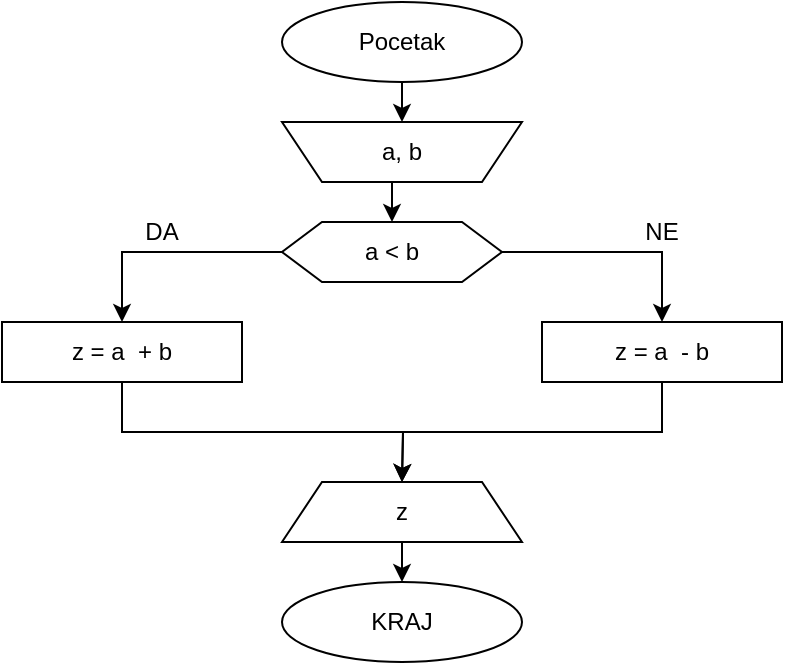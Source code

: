<mxfile version="24.7.17">
  <diagram name="Page-1" id="ClGE427IEQz7QlPPfn7F">
    <mxGraphModel dx="724" dy="477" grid="1" gridSize="10" guides="1" tooltips="1" connect="1" arrows="1" fold="1" page="1" pageScale="1" pageWidth="850" pageHeight="1100" math="0" shadow="0">
      <root>
        <mxCell id="0" />
        <mxCell id="1" parent="0" />
        <mxCell id="ISm1dJCHN2RDm-FYhJmg-4" style="edgeStyle=orthogonalEdgeStyle;rounded=0;orthogonalLoop=1;jettySize=auto;html=1;exitX=0.5;exitY=1;exitDx=0;exitDy=0;entryX=0.5;entryY=0;entryDx=0;entryDy=0;" edge="1" parent="1" source="ISm1dJCHN2RDm-FYhJmg-1" target="ISm1dJCHN2RDm-FYhJmg-3">
          <mxGeometry relative="1" as="geometry" />
        </mxCell>
        <mxCell id="ISm1dJCHN2RDm-FYhJmg-1" value="Pocetak" style="ellipse;whiteSpace=wrap;html=1;" vertex="1" parent="1">
          <mxGeometry x="350" y="120" width="120" height="40" as="geometry" />
        </mxCell>
        <mxCell id="ISm1dJCHN2RDm-FYhJmg-2" value="" style="shape=trapezoid;perimeter=trapezoidPerimeter;whiteSpace=wrap;html=1;fixedSize=1;rotation=-180;" vertex="1" parent="1">
          <mxGeometry x="350" y="180" width="120" height="30" as="geometry" />
        </mxCell>
        <mxCell id="ISm1dJCHN2RDm-FYhJmg-6" style="edgeStyle=orthogonalEdgeStyle;rounded=0;orthogonalLoop=1;jettySize=auto;html=1;exitX=0.5;exitY=1;exitDx=0;exitDy=0;entryX=0.5;entryY=0;entryDx=0;entryDy=0;" edge="1" parent="1" source="ISm1dJCHN2RDm-FYhJmg-3" target="ISm1dJCHN2RDm-FYhJmg-5">
          <mxGeometry relative="1" as="geometry" />
        </mxCell>
        <mxCell id="ISm1dJCHN2RDm-FYhJmg-3" value="a, b" style="text;html=1;align=center;verticalAlign=middle;whiteSpace=wrap;rounded=0;" vertex="1" parent="1">
          <mxGeometry x="380" y="180" width="60" height="30" as="geometry" />
        </mxCell>
        <mxCell id="ISm1dJCHN2RDm-FYhJmg-8" style="edgeStyle=orthogonalEdgeStyle;rounded=0;orthogonalLoop=1;jettySize=auto;html=1;exitX=0;exitY=0.5;exitDx=0;exitDy=0;entryX=0.5;entryY=0;entryDx=0;entryDy=0;" edge="1" parent="1" source="ISm1dJCHN2RDm-FYhJmg-5" target="ISm1dJCHN2RDm-FYhJmg-7">
          <mxGeometry relative="1" as="geometry" />
        </mxCell>
        <mxCell id="ISm1dJCHN2RDm-FYhJmg-5" value="a &amp;lt; b" style="shape=hexagon;perimeter=hexagonPerimeter2;whiteSpace=wrap;html=1;fixedSize=1;" vertex="1" parent="1">
          <mxGeometry x="350" y="230" width="110" height="30" as="geometry" />
        </mxCell>
        <mxCell id="ISm1dJCHN2RDm-FYhJmg-15" style="edgeStyle=orthogonalEdgeStyle;rounded=0;orthogonalLoop=1;jettySize=auto;html=1;exitX=0.5;exitY=1;exitDx=0;exitDy=0;" edge="1" parent="1" source="ISm1dJCHN2RDm-FYhJmg-7">
          <mxGeometry relative="1" as="geometry">
            <mxPoint x="410" y="360.0" as="targetPoint" />
          </mxGeometry>
        </mxCell>
        <mxCell id="ISm1dJCHN2RDm-FYhJmg-7" value="z = a&amp;nbsp; + b" style="rounded=0;whiteSpace=wrap;html=1;" vertex="1" parent="1">
          <mxGeometry x="210" y="280" width="120" height="30" as="geometry" />
        </mxCell>
        <mxCell id="ISm1dJCHN2RDm-FYhJmg-11" style="edgeStyle=orthogonalEdgeStyle;rounded=0;orthogonalLoop=1;jettySize=auto;html=1;exitX=1;exitY=0.5;exitDx=0;exitDy=0;entryX=0.5;entryY=0;entryDx=0;entryDy=0;" edge="1" parent="1" target="ISm1dJCHN2RDm-FYhJmg-12" source="ISm1dJCHN2RDm-FYhJmg-5">
          <mxGeometry relative="1" as="geometry">
            <mxPoint x="620" y="245" as="sourcePoint" />
          </mxGeometry>
        </mxCell>
        <mxCell id="ISm1dJCHN2RDm-FYhJmg-16" style="edgeStyle=orthogonalEdgeStyle;rounded=0;orthogonalLoop=1;jettySize=auto;html=1;exitX=0.5;exitY=1;exitDx=0;exitDy=0;" edge="1" parent="1" source="ISm1dJCHN2RDm-FYhJmg-12">
          <mxGeometry relative="1" as="geometry">
            <mxPoint x="410" y="360.0" as="targetPoint" />
          </mxGeometry>
        </mxCell>
        <mxCell id="ISm1dJCHN2RDm-FYhJmg-12" value="z = a&amp;nbsp; - b" style="rounded=0;whiteSpace=wrap;html=1;" vertex="1" parent="1">
          <mxGeometry x="480" y="280" width="120" height="30" as="geometry" />
        </mxCell>
        <mxCell id="ISm1dJCHN2RDm-FYhJmg-13" value="DA" style="text;html=1;align=center;verticalAlign=middle;whiteSpace=wrap;rounded=0;" vertex="1" parent="1">
          <mxGeometry x="260" y="220" width="60" height="30" as="geometry" />
        </mxCell>
        <mxCell id="ISm1dJCHN2RDm-FYhJmg-14" value="NE" style="text;html=1;align=center;verticalAlign=middle;whiteSpace=wrap;rounded=0;" vertex="1" parent="1">
          <mxGeometry x="510" y="220" width="60" height="30" as="geometry" />
        </mxCell>
        <mxCell id="ISm1dJCHN2RDm-FYhJmg-19" style="edgeStyle=orthogonalEdgeStyle;rounded=0;orthogonalLoop=1;jettySize=auto;html=1;exitX=0.5;exitY=1;exitDx=0;exitDy=0;entryX=0.5;entryY=0;entryDx=0;entryDy=0;" edge="1" parent="1" source="ISm1dJCHN2RDm-FYhJmg-17" target="ISm1dJCHN2RDm-FYhJmg-18">
          <mxGeometry relative="1" as="geometry" />
        </mxCell>
        <mxCell id="ISm1dJCHN2RDm-FYhJmg-17" value="z" style="shape=trapezoid;perimeter=trapezoidPerimeter;whiteSpace=wrap;html=1;fixedSize=1;" vertex="1" parent="1">
          <mxGeometry x="350" y="360" width="120" height="30" as="geometry" />
        </mxCell>
        <mxCell id="ISm1dJCHN2RDm-FYhJmg-18" value="KRAJ" style="ellipse;whiteSpace=wrap;html=1;" vertex="1" parent="1">
          <mxGeometry x="350" y="410" width="120" height="40" as="geometry" />
        </mxCell>
      </root>
    </mxGraphModel>
  </diagram>
</mxfile>
